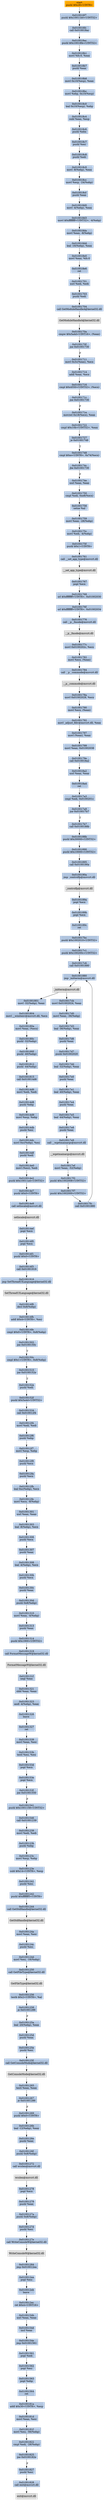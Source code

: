 digraph G {
node[shape=rectangle,style=filled,fillcolor=lightsteelblue,color=lightsteelblue]
bgcolor="transparent"
a0x010016f5pushl_0x28UINT8[label="start\npushl $0x28<UINT8>",color="lightgrey",fillcolor="orange"];
a0x010016f7pushl_0x10011b0UINT32[label="0x010016f7\npushl $0x10011b0<UINT32>"];
a0x010016fccall_0x010018ac[label="0x010016fc\ncall 0x010018ac"];
a0x010018acpushl_0x10018feUINT32[label="0x010018ac\npushl $0x10018fe<UINT32>"];
a0x010018b1movl_fs_0_eax[label="0x010018b1\nmovl %fs:0, %eax"];
a0x010018b7pushl_eax[label="0x010018b7\npushl %eax"];
a0x010018b8movl_0x10esp__eax[label="0x010018b8\nmovl 0x10(%esp), %eax"];
a0x010018bcmovl_ebp_0x10esp_[label="0x010018bc\nmovl %ebp, 0x10(%esp)"];
a0x010018c0leal_0x10esp__ebp[label="0x010018c0\nleal 0x10(%esp), %ebp"];
a0x010018c4subl_eax_esp[label="0x010018c4\nsubl %eax, %esp"];
a0x010018c6pushl_ebx[label="0x010018c6\npushl %ebx"];
a0x010018c7pushl_esi[label="0x010018c7\npushl %esi"];
a0x010018c8pushl_edi[label="0x010018c8\npushl %edi"];
a0x010018c9movl__8ebp__eax[label="0x010018c9\nmovl -8(%ebp), %eax"];
a0x010018ccmovl_esp__24ebp_[label="0x010018cc\nmovl %esp, -24(%ebp)"];
a0x010018cfpushl_eax[label="0x010018cf\npushl %eax"];
a0x010018d0movl__4ebp__eax[label="0x010018d0\nmovl -4(%ebp), %eax"];
a0x010018d3movl_0xffffffffUINT32__4ebp_[label="0x010018d3\nmovl $0xffffffff<UINT32>, -4(%ebp)"];
a0x010018damovl_eax__8ebp_[label="0x010018da\nmovl %eax, -8(%ebp)"];
a0x010018ddleal__16ebp__eax[label="0x010018dd\nleal -16(%ebp), %eax"];
a0x010018e0movl_eax_fs_0[label="0x010018e0\nmovl %eax, %fs:0"];
a0x010018e6ret[label="0x010018e6\nret"];
a0x01001701xorl_edi_edi[label="0x01001701\nxorl %edi, %edi"];
a0x01001703pushl_edi[label="0x01001703\npushl %edi"];
a0x01001704call_GetModuleHandleA_kernel32_dll[label="0x01001704\ncall GetModuleHandleA@kernel32.dll"];
GetModuleHandleA_kernel32_dll[label="GetModuleHandleA@kernel32.dll",color="lightgrey",fillcolor="lightgrey"];
a0x0100170acmpw_0x5a4dUINT16_eax_[label="0x0100170a\ncmpw $0x5a4d<UINT16>, (%eax)"];
a0x0100170fjne_0x01001730[label="0x0100170f\njne 0x01001730"];
a0x01001711movl_0x3ceax__ecx[label="0x01001711\nmovl 0x3c(%eax), %ecx"];
a0x01001714addl_eax_ecx[label="0x01001714\naddl %eax, %ecx"];
a0x01001716cmpl_0x4550UINT32_ecx_[label="0x01001716\ncmpl $0x4550<UINT32>, (%ecx)"];
a0x0100171cjne_0x01001730[label="0x0100171c\njne 0x01001730"];
a0x0100171emovzwl_0x18ecx__eax[label="0x0100171e\nmovzwl 0x18(%ecx), %eax"];
a0x01001722cmpl_0x10bUINT32_eax[label="0x01001722\ncmpl $0x10b<UINT32>, %eax"];
a0x01001727je_0x01001748[label="0x01001727\nje 0x01001748"];
a0x01001748cmpl_0xeUINT8_0x74ecx_[label="0x01001748\ncmpl $0xe<UINT8>, 0x74(%ecx)"];
a0x0100174cjbe_0x01001730[label="0x0100174c\njbe 0x01001730"];
a0x0100174exorl_eax_eax[label="0x0100174e\nxorl %eax, %eax"];
a0x01001750cmpl_edi_0xe8ecx_[label="0x01001750\ncmpl %edi, 0xe8(%ecx)"];
a0x01001756setne_al[label="0x01001756\nsetne %al"];
a0x01001759movl_eax__28ebp_[label="0x01001759\nmovl %eax, -28(%ebp)"];
a0x0100175cmovl_edi__4ebp_[label="0x0100175c\nmovl %edi, -4(%ebp)"];
a0x0100175fpushl_0x1UINT8[label="0x0100175f\npushl $0x1<UINT8>"];
a0x01001761call___set_app_type_msvcrt_dll[label="0x01001761\ncall __set_app_type@msvcrt.dll"];
a__set_app_type_msvcrt_dll[label="__set_app_type@msvcrt.dll",color="lightgrey",fillcolor="lightgrey"];
a0x01001767popl_ecx[label="0x01001767\npopl %ecx"];
a0x01001768orl_0xffffffffUINT8_0x01002030[label="0x01001768\norl $0xffffffff<UINT8>, 0x01002030"];
a0x0100176forl_0xffffffffUINT8_0x01002034[label="0x0100176f\norl $0xffffffff<UINT8>, 0x01002034"];
a0x01001776call___p__fmode_msvcrt_dll[label="0x01001776\ncall __p__fmode@msvcrt.dll"];
a__p__fmode_msvcrt_dll[label="__p__fmode@msvcrt.dll",color="lightgrey",fillcolor="lightgrey"];
a0x0100177cmovl_0x0100202c_ecx[label="0x0100177c\nmovl 0x0100202c, %ecx"];
a0x01001782movl_ecx_eax_[label="0x01001782\nmovl %ecx, (%eax)"];
a0x01001784call___p__commode_msvcrt_dll[label="0x01001784\ncall __p__commode@msvcrt.dll"];
a__p__commode_msvcrt_dll[label="__p__commode@msvcrt.dll",color="lightgrey",fillcolor="lightgrey"];
a0x0100178amovl_0x01002028_ecx[label="0x0100178a\nmovl 0x01002028, %ecx"];
a0x01001790movl_ecx_eax_[label="0x01001790\nmovl %ecx, (%eax)"];
a0x01001792movl__adjust_fdiv_msvcrt_dll_eax[label="0x01001792\nmovl _adjust_fdiv@msvcrt.dll, %eax"];
a0x01001797movl_eax__eax[label="0x01001797\nmovl (%eax), %eax"];
a0x01001799movl_eax_0x01002038[label="0x01001799\nmovl %eax, 0x01002038"];
a0x0100179ecall_0x010018a2[label="0x0100179e\ncall 0x010018a2"];
a0x010018a2xorl_eax_eax[label="0x010018a2\nxorl %eax, %eax"];
a0x010018a4ret[label="0x010018a4\nret"];
a0x010017a3cmpl_edi_0x0100201c[label="0x010017a3\ncmpl %edi, 0x0100201c"];
a0x010017a9jne_0x010017b7[label="0x010017a9\njne 0x010017b7"];
a0x010017b7call_0x0100188b[label="0x010017b7\ncall 0x0100188b"];
a0x0100188bpushl_0x30000UINT32[label="0x0100188b\npushl $0x30000<UINT32>"];
a0x01001890pushl_0x10000UINT32[label="0x01001890\npushl $0x10000<UINT32>"];
a0x01001895call_0x0100190a[label="0x01001895\ncall 0x0100190a"];
a0x0100190ajmp__controlfp_msvcrt_dll[label="0x0100190a\njmp _controlfp@msvcrt.dll"];
a_controlfp_msvcrt_dll[label="_controlfp@msvcrt.dll",color="lightgrey",fillcolor="lightgrey"];
a0x0100189apopl_ecx[label="0x0100189a\npopl %ecx"];
a0x0100189bpopl_ecx[label="0x0100189b\npopl %ecx"];
a0x0100189cret[label="0x0100189c\nret"];
a0x010017bcpushl_0x1002010UINT32[label="0x010017bc\npushl $0x1002010<UINT32>"];
a0x010017c1pushl_0x100200cUINT32[label="0x010017c1\npushl $0x100200c<UINT32>"];
a0x010017c6call_0x01001880[label="0x010017c6\ncall 0x01001880"];
a0x01001880jmp__initterm_msvcrt_dll[label="0x01001880\njmp _initterm@msvcrt.dll"];
a_initterm_msvcrt_dll[label="_initterm@msvcrt.dll",color="lightgrey",fillcolor="lightgrey"];
a0x010017cbmovl_0x01002024_eax[label="0x010017cb\nmovl 0x01002024, %eax"];
a0x010017d0movl_eax__36ebp_[label="0x010017d0\nmovl %eax, -36(%ebp)"];
a0x010017d3leal__36ebp__eax[label="0x010017d3\nleal -36(%ebp), %eax"];
a0x010017d6pushl_eax[label="0x010017d6\npushl %eax"];
a0x010017d7pushl_0x01002020[label="0x010017d7\npushl 0x01002020"];
a0x010017ddleal__32ebp__eax[label="0x010017dd\nleal -32(%ebp), %eax"];
a0x010017e0pushl_eax[label="0x010017e0\npushl %eax"];
a0x010017e1leal__40ebp__eax[label="0x010017e1\nleal -40(%ebp), %eax"];
a0x010017e4pushl_eax[label="0x010017e4\npushl %eax"];
a0x010017e5leal__44ebp__eax[label="0x010017e5\nleal -44(%ebp), %eax"];
a0x010017e8pushl_eax[label="0x010017e8\npushl %eax"];
a0x010017e9call___wgetmainargs_msvcrt_dll[label="0x010017e9\ncall __wgetmainargs@msvcrt.dll"];
a__wgetmainargs_msvcrt_dll[label="__wgetmainargs@msvcrt.dll",color="lightgrey",fillcolor="lightgrey"];
a0x010017efmovl_eax__52ebp_[label="0x010017ef\nmovl %eax, -52(%ebp)"];
a0x010017f2pushl_0x1002008UINT32[label="0x010017f2\npushl $0x1002008<UINT32>"];
a0x010017f7pushl_0x1002000UINT32[label="0x010017f7\npushl $0x1002000<UINT32>"];
a0x010017fccall_0x01001880[label="0x010017fc\ncall 0x01001880"];
a0x01001801movl__32ebp__eax[label="0x01001801\nmovl -32(%ebp), %eax"];
a0x01001804movl___winitenv_msvcrt_dll_ecx[label="0x01001804\nmovl __winitenv@msvcrt.dll, %ecx"];
a0x0100180amovl_eax_ecx_[label="0x0100180a\nmovl %eax, (%ecx)"];
a0x0100180cpushl__32ebp_[label="0x0100180c\npushl -32(%ebp)"];
a0x0100180fpushl__40ebp_[label="0x0100180f\npushl -40(%ebp)"];
a0x01001812pushl__44ebp_[label="0x01001812\npushl -44(%ebp)"];
a0x01001815call_0x010014d6[label="0x01001815\ncall 0x010014d6"];
a0x010014d6movl_edi_edi[label="0x010014d6\nmovl %edi, %edi"];
a0x010014d8pushl_ebp[label="0x010014d8\npushl %ebp"];
a0x010014d9movl_esp_ebp[label="0x010014d9\nmovl %esp, %ebp"];
a0x010014dbpushl_esi[label="0x010014db\npushl %esi"];
a0x010014dcmovl_0xcebp__esi[label="0x010014dc\nmovl 0xc(%ebp), %esi"];
a0x010014dfpushl_edi[label="0x010014df\npushl %edi"];
a0x010014e0movl_esi__edi[label="0x010014e0\nmovl (%esi), %edi"];
a0x010014e2pushl_0x10011a4UINT32[label="0x010014e2\npushl $0x10011a4<UINT32>"];
a0x010014e7pushl_0x0UINT8[label="0x010014e7\npushl $0x0<UINT8>"];
a0x010014e9call_setlocale_msvcrt_dll[label="0x010014e9\ncall setlocale@msvcrt.dll"];
setlocale_msvcrt_dll[label="setlocale@msvcrt.dll",color="lightgrey",fillcolor="lightgrey"];
a0x010014efpopl_ecx[label="0x010014ef\npopl %ecx"];
a0x010014f0popl_ecx[label="0x010014f0\npopl %ecx"];
a0x010014f1pushl_0x0UINT8[label="0x010014f1\npushl $0x0<UINT8>"];
a0x010014f3call_0x01001916[label="0x010014f3\ncall 0x01001916"];
a0x01001916jmp_SetThreadUILanguage_kernel32_dll[label="0x01001916\njmp SetThreadUILanguage@kernel32.dll"];
SetThreadUILanguage_kernel32_dll[label="SetThreadUILanguage@kernel32.dll",color="lightgrey",fillcolor="lightgrey"];
a0x010014f8decl_0x8ebp_[label="0x010014f8\ndecl 0x8(%ebp)"];
a0x010014fbaddl_0x4UINT8_esi[label="0x010014fb\naddl $0x4<UINT8>, %esi"];
a0x010014fecmpl_0x0UINT8_0x8ebp_[label="0x010014fe\ncmpl $0x0<UINT8>, 0x8(%ebp)"];
a0x01001502jne_0x0100150c[label="0x01001502\njne 0x0100150c"];
a0x0100150ccmpl_0x1UINT8_0x8ebp_[label="0x0100150c\ncmpl $0x1<UINT8>, 0x8(%ebp)"];
a0x01001510jne_0x0100152e[label="0x01001510\njne 0x0100152e"];
a0x0100152epushl_edi[label="0x0100152e\npushl %edi"];
a0x0100152fpushl_0x5a4dUINT32[label="0x0100152f\npushl $0x5a4d<UINT32>"];
a0x01001534call_0x010012f4[label="0x01001534\ncall 0x010012f4"];
a0x010012f4movl_edi_edi[label="0x010012f4\nmovl %edi, %edi"];
a0x010012f6pushl_ebp[label="0x010012f6\npushl %ebp"];
a0x010012f7movl_esp_ebp[label="0x010012f7\nmovl %esp, %ebp"];
a0x010012f9pushl_ecx[label="0x010012f9\npushl %ecx"];
a0x010012fapushl_ecx[label="0x010012fa\npushl %ecx"];
a0x010012fbleal_0xcebp__ecx[label="0x010012fb\nleal 0xc(%ebp), %ecx"];
a0x010012femovl_ecx__8ebp_[label="0x010012fe\nmovl %ecx, -8(%ebp)"];
a0x01001301xorl_eax_eax[label="0x01001301\nxorl %eax, %eax"];
a0x01001303leal__8ebp__ecx[label="0x01001303\nleal -8(%ebp), %ecx"];
a0x01001306pushl_ecx[label="0x01001306\npushl %ecx"];
a0x01001307pushl_eax[label="0x01001307\npushl %eax"];
a0x01001308leal__4ebp__ecx[label="0x01001308\nleal -4(%ebp), %ecx"];
a0x0100130bpushl_ecx[label="0x0100130b\npushl %ecx"];
a0x0100130cpushl_eax[label="0x0100130c\npushl %eax"];
a0x0100130dpushl_0x8ebp_[label="0x0100130d\npushl 0x8(%ebp)"];
a0x01001310movl_eax__4ebp_[label="0x01001310\nmovl %eax, -4(%ebp)"];
a0x01001313pushl_eax[label="0x01001313\npushl %eax"];
a0x01001314pushl_0x1900UINT32[label="0x01001314\npushl $0x1900<UINT32>"];
a0x01001319call_FormatMessageW_kernel32_dll[label="0x01001319\ncall FormatMessageW@kernel32.dll"];
FormatMessageW_kernel32_dll[label="FormatMessageW@kernel32.dll",color="lightgrey",fillcolor="lightgrey"];
a0x0100131fnegl_eax[label="0x0100131f\nnegl %eax"];
a0x01001321sbbl_eax_eax[label="0x01001321\nsbbl %eax, %eax"];
a0x01001323andl__4ebp__eax[label="0x01001323\nandl -4(%ebp), %eax"];
a0x01001326leave_[label="0x01001326\nleave "];
a0x01001327ret[label="0x01001327\nret"];
a0x01001539movl_eax_esi[label="0x01001539\nmovl %eax, %esi"];
a0x0100153btestl_esi_esi[label="0x0100153b\ntestl %esi, %esi"];
a0x0100153dpopl_ecx[label="0x0100153d\npopl %ecx"];
a0x0100153epopl_ecx[label="0x0100153e\npopl %ecx"];
a0x0100153fjne_0x01001550[label="0x0100153f\njne 0x01001550"];
a0x01001541pushl_0x1001158UINT32[label="0x01001541\npushl $0x1001158<UINT32>"];
a0x01001546call_0x01001239[label="0x01001546\ncall 0x01001239"];
a0x01001239movl_edi_edi[label="0x01001239\nmovl %edi, %edi"];
a0x0100123bpushl_ebp[label="0x0100123b\npushl %ebp"];
a0x0100123cmovl_esp_ebp[label="0x0100123c\nmovl %esp, %ebp"];
a0x0100123esubl_0x14UINT8_esp[label="0x0100123e\nsubl $0x14<UINT8>, %esp"];
a0x01001241pushl_esi[label="0x01001241\npushl %esi"];
a0x01001242pushl_0xfffffff5UINT8[label="0x01001242\npushl $0xfffffff5<UINT8>"];
a0x01001244call_GetStdHandle_kernel32_dll[label="0x01001244\ncall GetStdHandle@kernel32.dll"];
GetStdHandle_kernel32_dll[label="GetStdHandle@kernel32.dll",color="lightgrey",fillcolor="lightgrey"];
a0x0100124amovl_eax_esi[label="0x0100124a\nmovl %eax, %esi"];
a0x0100124cpushl_esi[label="0x0100124c\npushl %esi"];
a0x0100124dmovl_esi__16ebp_[label="0x0100124d\nmovl %esi, -16(%ebp)"];
a0x01001250call_GetFileType_kernel32_dll[label="0x01001250\ncall GetFileType@kernel32.dll"];
GetFileType_kernel32_dll[label="GetFileType@kernel32.dll",color="lightgrey",fillcolor="lightgrey"];
a0x01001256testb_0x2UINT8_al[label="0x01001256\ntestb $0x2<UINT8>, %al"];
a0x01001258je_0x01001286[label="0x01001258\nje 0x01001286"];
a0x0100125aleal__20ebp__eax[label="0x0100125a\nleal -20(%ebp), %eax"];
a0x0100125dpushl_eax[label="0x0100125d\npushl %eax"];
a0x0100125epushl_esi[label="0x0100125e\npushl %esi"];
a0x0100125fcall_GetConsoleMode_kernel32_dll[label="0x0100125f\ncall GetConsoleMode@kernel32.dll"];
GetConsoleMode_kernel32_dll[label="GetConsoleMode@kernel32.dll",color="lightgrey",fillcolor="lightgrey"];
a0x01001265testl_eax_eax[label="0x01001265\ntestl %eax, %eax"];
a0x01001267je_0x01001286[label="0x01001267\nje 0x01001286"];
a0x01001269pushl_0x0UINT8[label="0x01001269\npushl $0x0<UINT8>"];
a0x0100126bleal__12ebp__eax[label="0x0100126b\nleal -12(%ebp), %eax"];
a0x0100126epushl_eax[label="0x0100126e\npushl %eax"];
a0x0100126fpushl_0x8ebp_[label="0x0100126f\npushl 0x8(%ebp)"];
a0x01001272call_wcslen_msvcrt_dll[label="0x01001272\ncall wcslen@msvcrt.dll"];
wcslen_msvcrt_dll[label="wcslen@msvcrt.dll",color="lightgrey",fillcolor="lightgrey"];
a0x01001278popl_ecx[label="0x01001278\npopl %ecx"];
a0x01001279pushl_eax[label="0x01001279\npushl %eax"];
a0x0100127apushl_0x8ebp_[label="0x0100127a\npushl 0x8(%ebp)"];
a0x0100127dpushl_esi[label="0x0100127d\npushl %esi"];
a0x0100127ecall_WriteConsoleW_kernel32_dll[label="0x0100127e\ncall WriteConsoleW@kernel32.dll"];
WriteConsoleW_kernel32_dll[label="WriteConsoleW@kernel32.dll",color="lightgrey",fillcolor="lightgrey"];
a0x01001284jmp_0x010012ea[label="0x01001284\njmp 0x010012ea"];
a0x010012eapopl_esi[label="0x010012ea\npopl %esi"];
a0x010012ebleave_[label="0x010012eb\nleave "];
a0x010012ecret_0x4UINT16[label="0x010012ec\nret $0x4<UINT16>"];
a0x0100154bxorl_eax_eax[label="0x0100154b\nxorl %eax, %eax"];
a0x0100154dincl_eax[label="0x0100154d\nincl %eax"];
a0x0100154ejmp_0x01001561[label="0x0100154e\njmp 0x01001561"];
a0x01001561popl_edi[label="0x01001561\npopl %edi"];
a0x01001562popl_esi[label="0x01001562\npopl %esi"];
a0x01001563popl_ebp[label="0x01001563\npopl %ebp"];
a0x01001564ret[label="0x01001564\nret"];
a0x0100181aaddl_0x30UINT8_esp[label="0x0100181a\naddl $0x30<UINT8>, %esp"];
a0x0100181dmovl_eax_esi[label="0x0100181d\nmovl %eax, %esi"];
a0x0100181fmovl_esi__56ebp_[label="0x0100181f\nmovl %esi, -56(%ebp)"];
a0x01001822cmpl_edi__28ebp_[label="0x01001822\ncmpl %edi, -28(%ebp)"];
a0x01001825jne_0x0100182e[label="0x01001825\njne 0x0100182e"];
a0x01001827pushl_esi[label="0x01001827\npushl %esi"];
a0x01001828call_exit_msvcrt_dll[label="0x01001828\ncall exit@msvcrt.dll"];
exit_msvcrt_dll[label="exit@msvcrt.dll",color="lightgrey",fillcolor="lightgrey"];
a0x010016f5pushl_0x28UINT8 -> a0x010016f7pushl_0x10011b0UINT32 [color="#000000"];
a0x010016f7pushl_0x10011b0UINT32 -> a0x010016fccall_0x010018ac [color="#000000"];
a0x010016fccall_0x010018ac -> a0x010018acpushl_0x10018feUINT32 [color="#000000"];
a0x010018acpushl_0x10018feUINT32 -> a0x010018b1movl_fs_0_eax [color="#000000"];
a0x010018b1movl_fs_0_eax -> a0x010018b7pushl_eax [color="#000000"];
a0x010018b7pushl_eax -> a0x010018b8movl_0x10esp__eax [color="#000000"];
a0x010018b8movl_0x10esp__eax -> a0x010018bcmovl_ebp_0x10esp_ [color="#000000"];
a0x010018bcmovl_ebp_0x10esp_ -> a0x010018c0leal_0x10esp__ebp [color="#000000"];
a0x010018c0leal_0x10esp__ebp -> a0x010018c4subl_eax_esp [color="#000000"];
a0x010018c4subl_eax_esp -> a0x010018c6pushl_ebx [color="#000000"];
a0x010018c6pushl_ebx -> a0x010018c7pushl_esi [color="#000000"];
a0x010018c7pushl_esi -> a0x010018c8pushl_edi [color="#000000"];
a0x010018c8pushl_edi -> a0x010018c9movl__8ebp__eax [color="#000000"];
a0x010018c9movl__8ebp__eax -> a0x010018ccmovl_esp__24ebp_ [color="#000000"];
a0x010018ccmovl_esp__24ebp_ -> a0x010018cfpushl_eax [color="#000000"];
a0x010018cfpushl_eax -> a0x010018d0movl__4ebp__eax [color="#000000"];
a0x010018d0movl__4ebp__eax -> a0x010018d3movl_0xffffffffUINT32__4ebp_ [color="#000000"];
a0x010018d3movl_0xffffffffUINT32__4ebp_ -> a0x010018damovl_eax__8ebp_ [color="#000000"];
a0x010018damovl_eax__8ebp_ -> a0x010018ddleal__16ebp__eax [color="#000000"];
a0x010018ddleal__16ebp__eax -> a0x010018e0movl_eax_fs_0 [color="#000000"];
a0x010018e0movl_eax_fs_0 -> a0x010018e6ret [color="#000000"];
a0x010018e6ret -> a0x01001701xorl_edi_edi [color="#000000"];
a0x01001701xorl_edi_edi -> a0x01001703pushl_edi [color="#000000"];
a0x01001703pushl_edi -> a0x01001704call_GetModuleHandleA_kernel32_dll [color="#000000"];
a0x01001704call_GetModuleHandleA_kernel32_dll -> GetModuleHandleA_kernel32_dll [color="#000000"];
GetModuleHandleA_kernel32_dll -> a0x0100170acmpw_0x5a4dUINT16_eax_ [color="#000000"];
a0x0100170acmpw_0x5a4dUINT16_eax_ -> a0x0100170fjne_0x01001730 [color="#000000"];
a0x0100170fjne_0x01001730 -> a0x01001711movl_0x3ceax__ecx [color="#000000",label="F"];
a0x01001711movl_0x3ceax__ecx -> a0x01001714addl_eax_ecx [color="#000000"];
a0x01001714addl_eax_ecx -> a0x01001716cmpl_0x4550UINT32_ecx_ [color="#000000"];
a0x01001716cmpl_0x4550UINT32_ecx_ -> a0x0100171cjne_0x01001730 [color="#000000"];
a0x0100171cjne_0x01001730 -> a0x0100171emovzwl_0x18ecx__eax [color="#000000",label="F"];
a0x0100171emovzwl_0x18ecx__eax -> a0x01001722cmpl_0x10bUINT32_eax [color="#000000"];
a0x01001722cmpl_0x10bUINT32_eax -> a0x01001727je_0x01001748 [color="#000000"];
a0x01001727je_0x01001748 -> a0x01001748cmpl_0xeUINT8_0x74ecx_ [color="#000000",label="T"];
a0x01001748cmpl_0xeUINT8_0x74ecx_ -> a0x0100174cjbe_0x01001730 [color="#000000"];
a0x0100174cjbe_0x01001730 -> a0x0100174exorl_eax_eax [color="#000000",label="F"];
a0x0100174exorl_eax_eax -> a0x01001750cmpl_edi_0xe8ecx_ [color="#000000"];
a0x01001750cmpl_edi_0xe8ecx_ -> a0x01001756setne_al [color="#000000"];
a0x01001756setne_al -> a0x01001759movl_eax__28ebp_ [color="#000000"];
a0x01001759movl_eax__28ebp_ -> a0x0100175cmovl_edi__4ebp_ [color="#000000"];
a0x0100175cmovl_edi__4ebp_ -> a0x0100175fpushl_0x1UINT8 [color="#000000"];
a0x0100175fpushl_0x1UINT8 -> a0x01001761call___set_app_type_msvcrt_dll [color="#000000"];
a0x01001761call___set_app_type_msvcrt_dll -> a__set_app_type_msvcrt_dll [color="#000000"];
a__set_app_type_msvcrt_dll -> a0x01001767popl_ecx [color="#000000"];
a0x01001767popl_ecx -> a0x01001768orl_0xffffffffUINT8_0x01002030 [color="#000000"];
a0x01001768orl_0xffffffffUINT8_0x01002030 -> a0x0100176forl_0xffffffffUINT8_0x01002034 [color="#000000"];
a0x0100176forl_0xffffffffUINT8_0x01002034 -> a0x01001776call___p__fmode_msvcrt_dll [color="#000000"];
a0x01001776call___p__fmode_msvcrt_dll -> a__p__fmode_msvcrt_dll [color="#000000"];
a__p__fmode_msvcrt_dll -> a0x0100177cmovl_0x0100202c_ecx [color="#000000"];
a0x0100177cmovl_0x0100202c_ecx -> a0x01001782movl_ecx_eax_ [color="#000000"];
a0x01001782movl_ecx_eax_ -> a0x01001784call___p__commode_msvcrt_dll [color="#000000"];
a0x01001784call___p__commode_msvcrt_dll -> a__p__commode_msvcrt_dll [color="#000000"];
a__p__commode_msvcrt_dll -> a0x0100178amovl_0x01002028_ecx [color="#000000"];
a0x0100178amovl_0x01002028_ecx -> a0x01001790movl_ecx_eax_ [color="#000000"];
a0x01001790movl_ecx_eax_ -> a0x01001792movl__adjust_fdiv_msvcrt_dll_eax [color="#000000"];
a0x01001792movl__adjust_fdiv_msvcrt_dll_eax -> a0x01001797movl_eax__eax [color="#000000"];
a0x01001797movl_eax__eax -> a0x01001799movl_eax_0x01002038 [color="#000000"];
a0x01001799movl_eax_0x01002038 -> a0x0100179ecall_0x010018a2 [color="#000000"];
a0x0100179ecall_0x010018a2 -> a0x010018a2xorl_eax_eax [color="#000000"];
a0x010018a2xorl_eax_eax -> a0x010018a4ret [color="#000000"];
a0x010018a4ret -> a0x010017a3cmpl_edi_0x0100201c [color="#000000"];
a0x010017a3cmpl_edi_0x0100201c -> a0x010017a9jne_0x010017b7 [color="#000000"];
a0x010017a9jne_0x010017b7 -> a0x010017b7call_0x0100188b [color="#000000",label="T"];
a0x010017b7call_0x0100188b -> a0x0100188bpushl_0x30000UINT32 [color="#000000"];
a0x0100188bpushl_0x30000UINT32 -> a0x01001890pushl_0x10000UINT32 [color="#000000"];
a0x01001890pushl_0x10000UINT32 -> a0x01001895call_0x0100190a [color="#000000"];
a0x01001895call_0x0100190a -> a0x0100190ajmp__controlfp_msvcrt_dll [color="#000000"];
a0x0100190ajmp__controlfp_msvcrt_dll -> a_controlfp_msvcrt_dll [color="#000000"];
a_controlfp_msvcrt_dll -> a0x0100189apopl_ecx [color="#000000"];
a0x0100189apopl_ecx -> a0x0100189bpopl_ecx [color="#000000"];
a0x0100189bpopl_ecx -> a0x0100189cret [color="#000000"];
a0x0100189cret -> a0x010017bcpushl_0x1002010UINT32 [color="#000000"];
a0x010017bcpushl_0x1002010UINT32 -> a0x010017c1pushl_0x100200cUINT32 [color="#000000"];
a0x010017c1pushl_0x100200cUINT32 -> a0x010017c6call_0x01001880 [color="#000000"];
a0x010017c6call_0x01001880 -> a0x01001880jmp__initterm_msvcrt_dll [color="#000000"];
a0x01001880jmp__initterm_msvcrt_dll -> a_initterm_msvcrt_dll [color="#000000"];
a_initterm_msvcrt_dll -> a0x010017cbmovl_0x01002024_eax [color="#000000"];
a0x010017cbmovl_0x01002024_eax -> a0x010017d0movl_eax__36ebp_ [color="#000000"];
a0x010017d0movl_eax__36ebp_ -> a0x010017d3leal__36ebp__eax [color="#000000"];
a0x010017d3leal__36ebp__eax -> a0x010017d6pushl_eax [color="#000000"];
a0x010017d6pushl_eax -> a0x010017d7pushl_0x01002020 [color="#000000"];
a0x010017d7pushl_0x01002020 -> a0x010017ddleal__32ebp__eax [color="#000000"];
a0x010017ddleal__32ebp__eax -> a0x010017e0pushl_eax [color="#000000"];
a0x010017e0pushl_eax -> a0x010017e1leal__40ebp__eax [color="#000000"];
a0x010017e1leal__40ebp__eax -> a0x010017e4pushl_eax [color="#000000"];
a0x010017e4pushl_eax -> a0x010017e5leal__44ebp__eax [color="#000000"];
a0x010017e5leal__44ebp__eax -> a0x010017e8pushl_eax [color="#000000"];
a0x010017e8pushl_eax -> a0x010017e9call___wgetmainargs_msvcrt_dll [color="#000000"];
a0x010017e9call___wgetmainargs_msvcrt_dll -> a__wgetmainargs_msvcrt_dll [color="#000000"];
a__wgetmainargs_msvcrt_dll -> a0x010017efmovl_eax__52ebp_ [color="#000000"];
a0x010017efmovl_eax__52ebp_ -> a0x010017f2pushl_0x1002008UINT32 [color="#000000"];
a0x010017f2pushl_0x1002008UINT32 -> a0x010017f7pushl_0x1002000UINT32 [color="#000000"];
a0x010017f7pushl_0x1002000UINT32 -> a0x010017fccall_0x01001880 [color="#000000"];
a0x010017fccall_0x01001880 -> a0x01001880jmp__initterm_msvcrt_dll [color="#000000"];
a_initterm_msvcrt_dll -> a0x01001801movl__32ebp__eax [color="#000000"];
a0x01001801movl__32ebp__eax -> a0x01001804movl___winitenv_msvcrt_dll_ecx [color="#000000"];
a0x01001804movl___winitenv_msvcrt_dll_ecx -> a0x0100180amovl_eax_ecx_ [color="#000000"];
a0x0100180amovl_eax_ecx_ -> a0x0100180cpushl__32ebp_ [color="#000000"];
a0x0100180cpushl__32ebp_ -> a0x0100180fpushl__40ebp_ [color="#000000"];
a0x0100180fpushl__40ebp_ -> a0x01001812pushl__44ebp_ [color="#000000"];
a0x01001812pushl__44ebp_ -> a0x01001815call_0x010014d6 [color="#000000"];
a0x01001815call_0x010014d6 -> a0x010014d6movl_edi_edi [color="#000000"];
a0x010014d6movl_edi_edi -> a0x010014d8pushl_ebp [color="#000000"];
a0x010014d8pushl_ebp -> a0x010014d9movl_esp_ebp [color="#000000"];
a0x010014d9movl_esp_ebp -> a0x010014dbpushl_esi [color="#000000"];
a0x010014dbpushl_esi -> a0x010014dcmovl_0xcebp__esi [color="#000000"];
a0x010014dcmovl_0xcebp__esi -> a0x010014dfpushl_edi [color="#000000"];
a0x010014dfpushl_edi -> a0x010014e0movl_esi__edi [color="#000000"];
a0x010014e0movl_esi__edi -> a0x010014e2pushl_0x10011a4UINT32 [color="#000000"];
a0x010014e2pushl_0x10011a4UINT32 -> a0x010014e7pushl_0x0UINT8 [color="#000000"];
a0x010014e7pushl_0x0UINT8 -> a0x010014e9call_setlocale_msvcrt_dll [color="#000000"];
a0x010014e9call_setlocale_msvcrt_dll -> setlocale_msvcrt_dll [color="#000000"];
setlocale_msvcrt_dll -> a0x010014efpopl_ecx [color="#000000"];
a0x010014efpopl_ecx -> a0x010014f0popl_ecx [color="#000000"];
a0x010014f0popl_ecx -> a0x010014f1pushl_0x0UINT8 [color="#000000"];
a0x010014f1pushl_0x0UINT8 -> a0x010014f3call_0x01001916 [color="#000000"];
a0x010014f3call_0x01001916 -> a0x01001916jmp_SetThreadUILanguage_kernel32_dll [color="#000000"];
a0x01001916jmp_SetThreadUILanguage_kernel32_dll -> SetThreadUILanguage_kernel32_dll [color="#000000"];
SetThreadUILanguage_kernel32_dll -> a0x010014f8decl_0x8ebp_ [color="#000000"];
a0x010014f8decl_0x8ebp_ -> a0x010014fbaddl_0x4UINT8_esi [color="#000000"];
a0x010014fbaddl_0x4UINT8_esi -> a0x010014fecmpl_0x0UINT8_0x8ebp_ [color="#000000"];
a0x010014fecmpl_0x0UINT8_0x8ebp_ -> a0x01001502jne_0x0100150c [color="#000000"];
a0x01001502jne_0x0100150c -> a0x0100150ccmpl_0x1UINT8_0x8ebp_ [color="#000000",label="T"];
a0x0100150ccmpl_0x1UINT8_0x8ebp_ -> a0x01001510jne_0x0100152e [color="#000000"];
a0x01001510jne_0x0100152e -> a0x0100152epushl_edi [color="#000000",label="T"];
a0x0100152epushl_edi -> a0x0100152fpushl_0x5a4dUINT32 [color="#000000"];
a0x0100152fpushl_0x5a4dUINT32 -> a0x01001534call_0x010012f4 [color="#000000"];
a0x01001534call_0x010012f4 -> a0x010012f4movl_edi_edi [color="#000000"];
a0x010012f4movl_edi_edi -> a0x010012f6pushl_ebp [color="#000000"];
a0x010012f6pushl_ebp -> a0x010012f7movl_esp_ebp [color="#000000"];
a0x010012f7movl_esp_ebp -> a0x010012f9pushl_ecx [color="#000000"];
a0x010012f9pushl_ecx -> a0x010012fapushl_ecx [color="#000000"];
a0x010012fapushl_ecx -> a0x010012fbleal_0xcebp__ecx [color="#000000"];
a0x010012fbleal_0xcebp__ecx -> a0x010012femovl_ecx__8ebp_ [color="#000000"];
a0x010012femovl_ecx__8ebp_ -> a0x01001301xorl_eax_eax [color="#000000"];
a0x01001301xorl_eax_eax -> a0x01001303leal__8ebp__ecx [color="#000000"];
a0x01001303leal__8ebp__ecx -> a0x01001306pushl_ecx [color="#000000"];
a0x01001306pushl_ecx -> a0x01001307pushl_eax [color="#000000"];
a0x01001307pushl_eax -> a0x01001308leal__4ebp__ecx [color="#000000"];
a0x01001308leal__4ebp__ecx -> a0x0100130bpushl_ecx [color="#000000"];
a0x0100130bpushl_ecx -> a0x0100130cpushl_eax [color="#000000"];
a0x0100130cpushl_eax -> a0x0100130dpushl_0x8ebp_ [color="#000000"];
a0x0100130dpushl_0x8ebp_ -> a0x01001310movl_eax__4ebp_ [color="#000000"];
a0x01001310movl_eax__4ebp_ -> a0x01001313pushl_eax [color="#000000"];
a0x01001313pushl_eax -> a0x01001314pushl_0x1900UINT32 [color="#000000"];
a0x01001314pushl_0x1900UINT32 -> a0x01001319call_FormatMessageW_kernel32_dll [color="#000000"];
a0x01001319call_FormatMessageW_kernel32_dll -> FormatMessageW_kernel32_dll [color="#000000"];
FormatMessageW_kernel32_dll -> a0x0100131fnegl_eax [color="#000000"];
a0x0100131fnegl_eax -> a0x01001321sbbl_eax_eax [color="#000000"];
a0x01001321sbbl_eax_eax -> a0x01001323andl__4ebp__eax [color="#000000"];
a0x01001323andl__4ebp__eax -> a0x01001326leave_ [color="#000000"];
a0x01001326leave_ -> a0x01001327ret [color="#000000"];
a0x01001327ret -> a0x01001539movl_eax_esi [color="#000000"];
a0x01001539movl_eax_esi -> a0x0100153btestl_esi_esi [color="#000000"];
a0x0100153btestl_esi_esi -> a0x0100153dpopl_ecx [color="#000000"];
a0x0100153dpopl_ecx -> a0x0100153epopl_ecx [color="#000000"];
a0x0100153epopl_ecx -> a0x0100153fjne_0x01001550 [color="#000000"];
a0x0100153fjne_0x01001550 -> a0x01001541pushl_0x1001158UINT32 [color="#000000",label="F"];
a0x01001541pushl_0x1001158UINT32 -> a0x01001546call_0x01001239 [color="#000000"];
a0x01001546call_0x01001239 -> a0x01001239movl_edi_edi [color="#000000"];
a0x01001239movl_edi_edi -> a0x0100123bpushl_ebp [color="#000000"];
a0x0100123bpushl_ebp -> a0x0100123cmovl_esp_ebp [color="#000000"];
a0x0100123cmovl_esp_ebp -> a0x0100123esubl_0x14UINT8_esp [color="#000000"];
a0x0100123esubl_0x14UINT8_esp -> a0x01001241pushl_esi [color="#000000"];
a0x01001241pushl_esi -> a0x01001242pushl_0xfffffff5UINT8 [color="#000000"];
a0x01001242pushl_0xfffffff5UINT8 -> a0x01001244call_GetStdHandle_kernel32_dll [color="#000000"];
a0x01001244call_GetStdHandle_kernel32_dll -> GetStdHandle_kernel32_dll [color="#000000"];
GetStdHandle_kernel32_dll -> a0x0100124amovl_eax_esi [color="#000000"];
a0x0100124amovl_eax_esi -> a0x0100124cpushl_esi [color="#000000"];
a0x0100124cpushl_esi -> a0x0100124dmovl_esi__16ebp_ [color="#000000"];
a0x0100124dmovl_esi__16ebp_ -> a0x01001250call_GetFileType_kernel32_dll [color="#000000"];
a0x01001250call_GetFileType_kernel32_dll -> GetFileType_kernel32_dll [color="#000000"];
GetFileType_kernel32_dll -> a0x01001256testb_0x2UINT8_al [color="#000000"];
a0x01001256testb_0x2UINT8_al -> a0x01001258je_0x01001286 [color="#000000"];
a0x01001258je_0x01001286 -> a0x0100125aleal__20ebp__eax [color="#000000",label="F"];
a0x0100125aleal__20ebp__eax -> a0x0100125dpushl_eax [color="#000000"];
a0x0100125dpushl_eax -> a0x0100125epushl_esi [color="#000000"];
a0x0100125epushl_esi -> a0x0100125fcall_GetConsoleMode_kernel32_dll [color="#000000"];
a0x0100125fcall_GetConsoleMode_kernel32_dll -> GetConsoleMode_kernel32_dll [color="#000000"];
GetConsoleMode_kernel32_dll -> a0x01001265testl_eax_eax [color="#000000"];
a0x01001265testl_eax_eax -> a0x01001267je_0x01001286 [color="#000000"];
a0x01001267je_0x01001286 -> a0x01001269pushl_0x0UINT8 [color="#000000",label="F"];
a0x01001269pushl_0x0UINT8 -> a0x0100126bleal__12ebp__eax [color="#000000"];
a0x0100126bleal__12ebp__eax -> a0x0100126epushl_eax [color="#000000"];
a0x0100126epushl_eax -> a0x0100126fpushl_0x8ebp_ [color="#000000"];
a0x0100126fpushl_0x8ebp_ -> a0x01001272call_wcslen_msvcrt_dll [color="#000000"];
a0x01001272call_wcslen_msvcrt_dll -> wcslen_msvcrt_dll [color="#000000"];
wcslen_msvcrt_dll -> a0x01001278popl_ecx [color="#000000"];
a0x01001278popl_ecx -> a0x01001279pushl_eax [color="#000000"];
a0x01001279pushl_eax -> a0x0100127apushl_0x8ebp_ [color="#000000"];
a0x0100127apushl_0x8ebp_ -> a0x0100127dpushl_esi [color="#000000"];
a0x0100127dpushl_esi -> a0x0100127ecall_WriteConsoleW_kernel32_dll [color="#000000"];
a0x0100127ecall_WriteConsoleW_kernel32_dll -> WriteConsoleW_kernel32_dll [color="#000000"];
WriteConsoleW_kernel32_dll -> a0x01001284jmp_0x010012ea [color="#000000"];
a0x01001284jmp_0x010012ea -> a0x010012eapopl_esi [color="#000000"];
a0x010012eapopl_esi -> a0x010012ebleave_ [color="#000000"];
a0x010012ebleave_ -> a0x010012ecret_0x4UINT16 [color="#000000"];
a0x010012ecret_0x4UINT16 -> a0x0100154bxorl_eax_eax [color="#000000"];
a0x0100154bxorl_eax_eax -> a0x0100154dincl_eax [color="#000000"];
a0x0100154dincl_eax -> a0x0100154ejmp_0x01001561 [color="#000000"];
a0x0100154ejmp_0x01001561 -> a0x01001561popl_edi [color="#000000"];
a0x01001561popl_edi -> a0x01001562popl_esi [color="#000000"];
a0x01001562popl_esi -> a0x01001563popl_ebp [color="#000000"];
a0x01001563popl_ebp -> a0x01001564ret [color="#000000"];
a0x01001564ret -> a0x0100181aaddl_0x30UINT8_esp [color="#000000"];
a0x0100181aaddl_0x30UINT8_esp -> a0x0100181dmovl_eax_esi [color="#000000"];
a0x0100181dmovl_eax_esi -> a0x0100181fmovl_esi__56ebp_ [color="#000000"];
a0x0100181fmovl_esi__56ebp_ -> a0x01001822cmpl_edi__28ebp_ [color="#000000"];
a0x01001822cmpl_edi__28ebp_ -> a0x01001825jne_0x0100182e [color="#000000"];
a0x01001825jne_0x0100182e -> a0x01001827pushl_esi [color="#000000",label="F"];
a0x01001827pushl_esi -> a0x01001828call_exit_msvcrt_dll [color="#000000"];
a0x01001828call_exit_msvcrt_dll -> exit_msvcrt_dll [color="#000000"];
}
